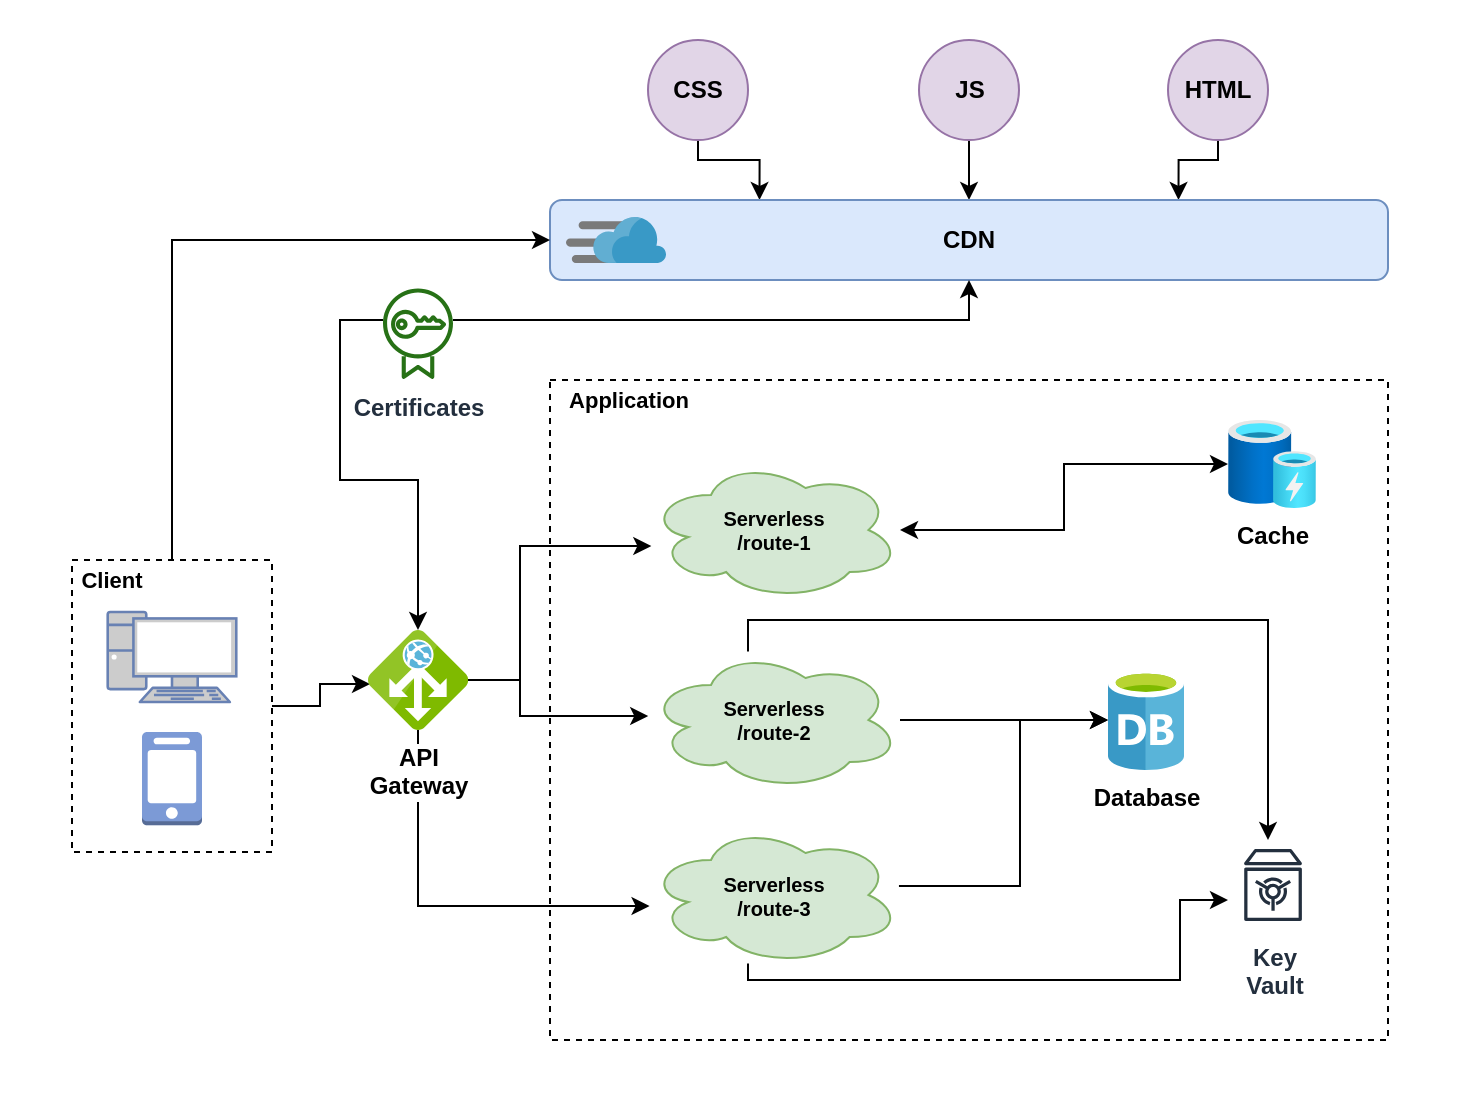 <mxfile version="14.9.6" type="device" pages="2"><diagram id="_NEc-SGerEWjStqQYjUG" name="v1"><mxGraphModel dx="852" dy="494" grid="1" gridSize="10" guides="1" tooltips="1" connect="1" arrows="1" fold="1" page="1" pageScale="1" pageWidth="827" pageHeight="1169" math="0" shadow="0"><root><mxCell id="0"/><mxCell id="1" parent="0"/><mxCell id="8_AECe_1H20szBX5Uapf-40" value="" style="rounded=0;whiteSpace=wrap;html=1;dashed=1;fontSize=10;fillColor=#ffffff;strokeColor=none;" parent="1" vertex="1"><mxGeometry x="30" y="110" width="740" height="550" as="geometry"/></mxCell><mxCell id="8_AECe_1H20szBX5Uapf-37" style="edgeStyle=orthogonalEdgeStyle;rounded=0;orthogonalLoop=1;jettySize=auto;html=1;entryX=0.02;entryY=0.54;entryDx=0;entryDy=0;entryPerimeter=0;fontSize=10;startArrow=none;startFill=0;" parent="1" source="8_AECe_1H20szBX5Uapf-36" target="8_AECe_1H20szBX5Uapf-1" edge="1"><mxGeometry relative="1" as="geometry"/></mxCell><mxCell id="8_AECe_1H20szBX5Uapf-33" style="edgeStyle=orthogonalEdgeStyle;rounded=0;orthogonalLoop=1;jettySize=auto;html=1;fontSize=10;startArrow=none;startFill=0;" parent="1" source="8_AECe_1H20szBX5Uapf-31" target="8_AECe_1H20szBX5Uapf-1" edge="1"><mxGeometry relative="1" as="geometry"><mxPoint x="250" y="390" as="targetPoint"/><Array as="points"><mxPoint x="200" y="270"/><mxPoint x="200" y="350"/><mxPoint x="239" y="350"/></Array></mxGeometry></mxCell><mxCell id="G-pMT1rj5Qp5wIcVKRZM-9" value="" style="rounded=0;whiteSpace=wrap;html=1;dashed=1;" parent="1" vertex="1"><mxGeometry x="305" y="300" width="419" height="330" as="geometry"/></mxCell><mxCell id="G-pMT1rj5Qp5wIcVKRZM-13" value="Application" style="text;html=1;strokeColor=none;fillColor=none;align=center;verticalAlign=middle;whiteSpace=wrap;rounded=0;dashed=1;fontStyle=1;fontSize=11;" parent="1" vertex="1"><mxGeometry x="305" y="300" width="79" height="20" as="geometry"/></mxCell><mxCell id="G-pMT1rj5Qp5wIcVKRZM-70" style="edgeStyle=orthogonalEdgeStyle;rounded=0;jumpStyle=arc;orthogonalLoop=1;jettySize=auto;html=1;entryX=0.25;entryY=0;entryDx=0;entryDy=0;fontSize=11;" parent="1" source="G-pMT1rj5Qp5wIcVKRZM-27" target="G-pMT1rj5Qp5wIcVKRZM-21" edge="1"><mxGeometry relative="1" as="geometry"><Array as="points"><mxPoint x="379" y="190"/><mxPoint x="410" y="190"/></Array></mxGeometry></mxCell><mxCell id="G-pMT1rj5Qp5wIcVKRZM-27" value="CSS" style="ellipse;whiteSpace=wrap;html=1;aspect=fixed;fontSize=12;fillColor=#e1d5e7;strokeColor=#9673a6;fontStyle=1" parent="1" vertex="1"><mxGeometry x="354" y="130" width="50" height="50" as="geometry"/></mxCell><mxCell id="G-pMT1rj5Qp5wIcVKRZM-71" style="edgeStyle=orthogonalEdgeStyle;rounded=0;jumpStyle=arc;orthogonalLoop=1;jettySize=auto;html=1;fontSize=11;" parent="1" source="G-pMT1rj5Qp5wIcVKRZM-28" target="G-pMT1rj5Qp5wIcVKRZM-21" edge="1"><mxGeometry relative="1" as="geometry"><Array as="points"><mxPoint x="515" y="170"/><mxPoint x="515" y="170"/></Array></mxGeometry></mxCell><mxCell id="G-pMT1rj5Qp5wIcVKRZM-28" value="JS" style="ellipse;whiteSpace=wrap;html=1;aspect=fixed;fontSize=12;fillColor=#e1d5e7;strokeColor=#9673a6;fontStyle=1" parent="1" vertex="1"><mxGeometry x="489.5" y="130" width="50" height="50" as="geometry"/></mxCell><mxCell id="G-pMT1rj5Qp5wIcVKRZM-72" style="edgeStyle=orthogonalEdgeStyle;rounded=0;jumpStyle=arc;orthogonalLoop=1;jettySize=auto;html=1;entryX=0.75;entryY=0;entryDx=0;entryDy=0;fontSize=11;" parent="1" source="G-pMT1rj5Qp5wIcVKRZM-29" target="G-pMT1rj5Qp5wIcVKRZM-21" edge="1"><mxGeometry relative="1" as="geometry"><Array as="points"><mxPoint x="639" y="190"/><mxPoint x="619" y="190"/></Array></mxGeometry></mxCell><mxCell id="G-pMT1rj5Qp5wIcVKRZM-29" value="HTML" style="ellipse;whiteSpace=wrap;html=1;aspect=fixed;fontSize=12;fillColor=#e1d5e7;strokeColor=#9673a6;fontStyle=1" parent="1" vertex="1"><mxGeometry x="614" y="130" width="50" height="50" as="geometry"/></mxCell><mxCell id="G-pMT1rj5Qp5wIcVKRZM-61" value="" style="group" parent="1" vertex="1" connectable="0"><mxGeometry x="305" y="210" width="419" height="40" as="geometry"/></mxCell><mxCell id="G-pMT1rj5Qp5wIcVKRZM-21" value="CDN" style="rounded=1;whiteSpace=wrap;html=1;fontSize=12;fillColor=#dae8fc;strokeColor=#6c8ebf;fontStyle=1" parent="G-pMT1rj5Qp5wIcVKRZM-61" vertex="1"><mxGeometry width="419" height="40" as="geometry"/></mxCell><mxCell id="G-pMT1rj5Qp5wIcVKRZM-22" value="" style="aspect=fixed;html=1;points=[];align=center;image;fontSize=12;image=img/lib/mscae/Content_Delivery_Network.svg;fillColor=none;" parent="G-pMT1rj5Qp5wIcVKRZM-61" vertex="1"><mxGeometry x="8" y="8.5" width="50" height="23" as="geometry"/></mxCell><mxCell id="8_AECe_1H20szBX5Uapf-7" style="edgeStyle=orthogonalEdgeStyle;rounded=0;orthogonalLoop=1;jettySize=auto;html=1;" parent="1" source="8_AECe_1H20szBX5Uapf-1" target="8_AECe_1H20szBX5Uapf-4" edge="1"><mxGeometry relative="1" as="geometry"><Array as="points"><mxPoint x="290" y="450"/><mxPoint x="290" y="383"/></Array></mxGeometry></mxCell><mxCell id="8_AECe_1H20szBX5Uapf-8" style="edgeStyle=orthogonalEdgeStyle;rounded=0;orthogonalLoop=1;jettySize=auto;html=1;" parent="1" source="8_AECe_1H20szBX5Uapf-1" target="8_AECe_1H20szBX5Uapf-5" edge="1"><mxGeometry relative="1" as="geometry"><Array as="points"><mxPoint x="290" y="450"/><mxPoint x="290" y="468"/></Array></mxGeometry></mxCell><mxCell id="8_AECe_1H20szBX5Uapf-9" style="edgeStyle=orthogonalEdgeStyle;rounded=0;orthogonalLoop=1;jettySize=auto;html=1;" parent="1" source="8_AECe_1H20szBX5Uapf-1" target="8_AECe_1H20szBX5Uapf-6" edge="1"><mxGeometry relative="1" as="geometry"><Array as="points"><mxPoint x="239" y="563"/></Array></mxGeometry></mxCell><mxCell id="8_AECe_1H20szBX5Uapf-1" value="API&lt;br&gt;Gateway" style="aspect=fixed;html=1;points=[];align=center;image;fontSize=12;image=img/lib/mscae/Application_Gateway.svg;fontStyle=1" parent="1" vertex="1"><mxGeometry x="214" y="425" width="50" height="50" as="geometry"/></mxCell><mxCell id="8_AECe_1H20szBX5Uapf-16" style="edgeStyle=orthogonalEdgeStyle;rounded=0;orthogonalLoop=1;jettySize=auto;html=1;startArrow=classic;startFill=1;" parent="1" source="8_AECe_1H20szBX5Uapf-4" target="8_AECe_1H20szBX5Uapf-12" edge="1"><mxGeometry relative="1" as="geometry"/></mxCell><mxCell id="8_AECe_1H20szBX5Uapf-4" value="Serverless&lt;br style=&quot;font-size: 10px&quot;&gt;/route-1" style="ellipse;shape=cloud;whiteSpace=wrap;html=1;fillColor=#d5e8d4;fontSize=10;fontStyle=1;strokeColor=#82b366;" parent="1" vertex="1"><mxGeometry x="354" y="340" width="126" height="70" as="geometry"/></mxCell><mxCell id="8_AECe_1H20szBX5Uapf-21" style="edgeStyle=orthogonalEdgeStyle;rounded=0;orthogonalLoop=1;jettySize=auto;html=1;" parent="1" source="8_AECe_1H20szBX5Uapf-5" target="8_AECe_1H20szBX5Uapf-11" edge="1"><mxGeometry relative="1" as="geometry"/></mxCell><mxCell id="8_AECe_1H20szBX5Uapf-24" style="edgeStyle=orthogonalEdgeStyle;rounded=0;orthogonalLoop=1;jettySize=auto;html=1;" parent="1" source="8_AECe_1H20szBX5Uapf-5" target="8_AECe_1H20szBX5Uapf-14" edge="1"><mxGeometry relative="1" as="geometry"><Array as="points"><mxPoint x="404" y="420"/><mxPoint x="664" y="420"/></Array></mxGeometry></mxCell><mxCell id="8_AECe_1H20szBX5Uapf-5" value="Serverless&lt;br style=&quot;font-size: 10px&quot;&gt;/route-2" style="ellipse;shape=cloud;whiteSpace=wrap;html=1;fillColor=#d5e8d4;strokeColor=#82b366;fontStyle=1;fontSize=10;" parent="1" vertex="1"><mxGeometry x="354" y="435" width="126" height="70" as="geometry"/></mxCell><mxCell id="8_AECe_1H20szBX5Uapf-22" style="edgeStyle=orthogonalEdgeStyle;rounded=0;orthogonalLoop=1;jettySize=auto;html=1;" parent="1" source="8_AECe_1H20szBX5Uapf-6" target="8_AECe_1H20szBX5Uapf-11" edge="1"><mxGeometry relative="1" as="geometry"><Array as="points"><mxPoint x="540" y="553"/><mxPoint x="540" y="470"/></Array></mxGeometry></mxCell><mxCell id="8_AECe_1H20szBX5Uapf-23" style="edgeStyle=orthogonalEdgeStyle;rounded=0;orthogonalLoop=1;jettySize=auto;html=1;" parent="1" source="8_AECe_1H20szBX5Uapf-6" target="8_AECe_1H20szBX5Uapf-14" edge="1"><mxGeometry relative="1" as="geometry"><Array as="points"><mxPoint x="404" y="600"/><mxPoint x="620" y="600"/><mxPoint x="620" y="560"/></Array></mxGeometry></mxCell><mxCell id="8_AECe_1H20szBX5Uapf-6" value="Serverless&lt;br style=&quot;font-size: 10px&quot;&gt;/route-3" style="ellipse;shape=cloud;whiteSpace=wrap;html=1;fillColor=#d5e8d4;strokeColor=#82b366;fontSize=10;fontStyle=1" parent="1" vertex="1"><mxGeometry x="354" y="522.5" width="126" height="70" as="geometry"/></mxCell><mxCell id="8_AECe_1H20szBX5Uapf-11" value="Database" style="aspect=fixed;html=1;points=[];align=center;image;fontSize=12;image=img/lib/mscae/Database_General.svg;fillColor=none;fontStyle=1" parent="1" vertex="1"><mxGeometry x="584" y="445" width="38" height="50" as="geometry"/></mxCell><mxCell id="8_AECe_1H20szBX5Uapf-12" value="Cache" style="aspect=fixed;html=1;points=[];align=center;image;fontSize=12;image=img/lib/azure2/general/Cache.svg;fillColor=none;fontStyle=1" parent="1" vertex="1"><mxGeometry x="644" y="320" width="44" height="44" as="geometry"/></mxCell><mxCell id="8_AECe_1H20szBX5Uapf-14" value="Key&lt;br&gt;Vault" style="outlineConnect=0;fontColor=#232F3E;gradientColor=none;strokeColor=#232F3E;fillColor=#ffffff;dashed=0;verticalLabelPosition=bottom;verticalAlign=top;align=center;html=1;fontSize=12;fontStyle=1;aspect=fixed;shape=mxgraph.aws4.resourceIcon;resIcon=mxgraph.aws4.vault;" parent="1" vertex="1"><mxGeometry x="644" y="530" width="45" height="45" as="geometry"/></mxCell><mxCell id="8_AECe_1H20szBX5Uapf-34" style="edgeStyle=orthogonalEdgeStyle;rounded=0;orthogonalLoop=1;jettySize=auto;html=1;fontSize=10;startArrow=none;startFill=0;exitX=0.5;exitY=0;exitDx=0;exitDy=0;entryX=0;entryY=0.5;entryDx=0;entryDy=0;" parent="1" source="8_AECe_1H20szBX5Uapf-36" target="G-pMT1rj5Qp5wIcVKRZM-21" edge="1"><mxGeometry relative="1" as="geometry"><mxPoint x="140" y="350" as="sourcePoint"/><mxPoint x="305" y="210" as="targetPoint"/><Array as="points"><mxPoint x="116" y="230"/></Array></mxGeometry></mxCell><mxCell id="8_AECe_1H20szBX5Uapf-32" style="edgeStyle=orthogonalEdgeStyle;rounded=0;orthogonalLoop=1;jettySize=auto;html=1;entryX=0.5;entryY=1;entryDx=0;entryDy=0;fontSize=10;startArrow=none;startFill=0;" parent="1" source="8_AECe_1H20szBX5Uapf-31" target="G-pMT1rj5Qp5wIcVKRZM-21" edge="1"><mxGeometry relative="1" as="geometry"><Array as="points"><mxPoint x="515" y="270"/></Array></mxGeometry></mxCell><mxCell id="8_AECe_1H20szBX5Uapf-31" value="Certificates" style="outlineConnect=0;fontColor=#232F3E;gradientColor=none;fillColor=#277116;strokeColor=none;dashed=0;verticalLabelPosition=bottom;verticalAlign=top;align=center;html=1;fontSize=12;fontStyle=1;aspect=fixed;pointerEvents=1;shape=mxgraph.aws4.certificate_manager;" parent="1" vertex="1"><mxGeometry x="221.5" y="253.73" width="35" height="46.27" as="geometry"/></mxCell><mxCell id="8_AECe_1H20szBX5Uapf-39" value="" style="group;fillColor=#ffffff;" parent="1" vertex="1" connectable="0"><mxGeometry x="66" y="390" width="100" height="146" as="geometry"/></mxCell><mxCell id="8_AECe_1H20szBX5Uapf-36" value="" style="rounded=0;whiteSpace=wrap;html=1;fontSize=10;strokeColor=#000000;fillColor=none;dashed=1;" parent="8_AECe_1H20szBX5Uapf-39" vertex="1"><mxGeometry width="100" height="146" as="geometry"/></mxCell><mxCell id="8_AECe_1H20szBX5Uapf-27" value="" style="outlineConnect=0;dashed=0;verticalLabelPosition=bottom;verticalAlign=top;align=center;html=1;shape=mxgraph.aws3.mobile_client;gradientColor=none;aspect=fixed;strokeColor=#6881B3;fillColor=#7C9AD6;" parent="8_AECe_1H20szBX5Uapf-39" vertex="1"><mxGeometry x="35" y="86" width="30" height="46.67" as="geometry"/></mxCell><mxCell id="8_AECe_1H20szBX5Uapf-28" value="" style="fontColor=#0066CC;verticalAlign=top;verticalLabelPosition=bottom;labelPosition=center;align=center;html=1;outlineConnect=0;fillColor=#CCCCCC;strokeColor=#6881B3;gradientColor=none;gradientDirection=north;strokeWidth=2;shape=mxgraph.networks.pc;aspect=fixed;" parent="8_AECe_1H20szBX5Uapf-39" vertex="1"><mxGeometry x="17.85" y="26" width="64.29" height="45" as="geometry"/></mxCell><mxCell id="8_AECe_1H20szBX5Uapf-38" value="Client" style="text;html=1;strokeColor=none;fillColor=none;align=center;verticalAlign=middle;whiteSpace=wrap;rounded=0;dashed=1;fontStyle=1;fontSize=11;" parent="8_AECe_1H20szBX5Uapf-39" vertex="1"><mxGeometry width="40" height="20" as="geometry"/></mxCell></root></mxGraphModel></diagram><diagram name="v2" id="rCFo4-Us7YWVvLWuVpzO"><mxGraphModel dx="868" dy="510" grid="1" gridSize="10" guides="1" tooltips="1" connect="1" arrows="1" fold="1" page="1" pageScale="1" pageWidth="827" pageHeight="1169" math="0" shadow="0"><root><mxCell id="pfdExm_PxjaLBTvBwmHZ-0"/><mxCell id="pfdExm_PxjaLBTvBwmHZ-1" parent="pfdExm_PxjaLBTvBwmHZ-0"/><mxCell id="pfdExm_PxjaLBTvBwmHZ-2" value="" style="rounded=0;whiteSpace=wrap;html=1;dashed=1;fontSize=10;fillColor=#ffffff;strokeColor=none;" vertex="1" parent="pfdExm_PxjaLBTvBwmHZ-1"><mxGeometry x="30" y="100" width="740" height="620" as="geometry"/></mxCell><mxCell id="pfdExm_PxjaLBTvBwmHZ-3" style="edgeStyle=orthogonalEdgeStyle;rounded=0;orthogonalLoop=1;jettySize=auto;html=1;entryX=0.02;entryY=0.54;entryDx=0;entryDy=0;entryPerimeter=0;fontSize=10;startArrow=none;startFill=0;" edge="1" parent="pfdExm_PxjaLBTvBwmHZ-1" source="pfdExm_PxjaLBTvBwmHZ-35" target="pfdExm_PxjaLBTvBwmHZ-19"><mxGeometry relative="1" as="geometry"/></mxCell><mxCell id="pfdExm_PxjaLBTvBwmHZ-5" value="" style="rounded=0;whiteSpace=wrap;html=1;dashed=1;" vertex="1" parent="pfdExm_PxjaLBTvBwmHZ-1"><mxGeometry x="300" y="300" width="424" height="310" as="geometry"/></mxCell><mxCell id="pfdExm_PxjaLBTvBwmHZ-6" value="Application" style="text;html=1;strokeColor=none;fillColor=none;align=center;verticalAlign=middle;whiteSpace=wrap;rounded=0;dashed=1;fontStyle=1;fontSize=11;" vertex="1" parent="pfdExm_PxjaLBTvBwmHZ-1"><mxGeometry x="300" y="300" width="79" height="20" as="geometry"/></mxCell><mxCell id="pfdExm_PxjaLBTvBwmHZ-7" style="edgeStyle=orthogonalEdgeStyle;rounded=0;jumpStyle=arc;orthogonalLoop=1;jettySize=auto;html=1;entryX=0.25;entryY=0;entryDx=0;entryDy=0;fontSize=11;" edge="1" parent="pfdExm_PxjaLBTvBwmHZ-1" source="pfdExm_PxjaLBTvBwmHZ-8" target="pfdExm_PxjaLBTvBwmHZ-14"><mxGeometry relative="1" as="geometry"><Array as="points"><mxPoint x="379" y="190"/><mxPoint x="410" y="190"/></Array></mxGeometry></mxCell><mxCell id="pfdExm_PxjaLBTvBwmHZ-8" value="CSS" style="ellipse;whiteSpace=wrap;html=1;aspect=fixed;fontSize=12;fillColor=#e1d5e7;strokeColor=#9673a6;fontStyle=1" vertex="1" parent="pfdExm_PxjaLBTvBwmHZ-1"><mxGeometry x="354" y="130" width="50" height="50" as="geometry"/></mxCell><mxCell id="pfdExm_PxjaLBTvBwmHZ-9" style="edgeStyle=orthogonalEdgeStyle;rounded=0;jumpStyle=arc;orthogonalLoop=1;jettySize=auto;html=1;fontSize=11;" edge="1" parent="pfdExm_PxjaLBTvBwmHZ-1" source="pfdExm_PxjaLBTvBwmHZ-10" target="pfdExm_PxjaLBTvBwmHZ-14"><mxGeometry relative="1" as="geometry"><Array as="points"><mxPoint x="515" y="170"/><mxPoint x="515" y="170"/></Array></mxGeometry></mxCell><mxCell id="pfdExm_PxjaLBTvBwmHZ-10" value="JS" style="ellipse;whiteSpace=wrap;html=1;aspect=fixed;fontSize=12;fillColor=#e1d5e7;strokeColor=#9673a6;fontStyle=1" vertex="1" parent="pfdExm_PxjaLBTvBwmHZ-1"><mxGeometry x="489.5" y="130" width="50" height="50" as="geometry"/></mxCell><mxCell id="pfdExm_PxjaLBTvBwmHZ-11" style="edgeStyle=orthogonalEdgeStyle;rounded=0;jumpStyle=arc;orthogonalLoop=1;jettySize=auto;html=1;entryX=0.75;entryY=0;entryDx=0;entryDy=0;fontSize=11;" edge="1" parent="pfdExm_PxjaLBTvBwmHZ-1" source="pfdExm_PxjaLBTvBwmHZ-12" target="pfdExm_PxjaLBTvBwmHZ-14"><mxGeometry relative="1" as="geometry"><Array as="points"><mxPoint x="639" y="190"/><mxPoint x="619" y="190"/></Array></mxGeometry></mxCell><mxCell id="pfdExm_PxjaLBTvBwmHZ-12" value="HTML" style="ellipse;whiteSpace=wrap;html=1;aspect=fixed;fontSize=12;fillColor=#e1d5e7;strokeColor=#9673a6;fontStyle=1" vertex="1" parent="pfdExm_PxjaLBTvBwmHZ-1"><mxGeometry x="614" y="130" width="50" height="50" as="geometry"/></mxCell><mxCell id="pfdExm_PxjaLBTvBwmHZ-13" value="" style="group" vertex="1" connectable="0" parent="pfdExm_PxjaLBTvBwmHZ-1"><mxGeometry x="305" y="210" width="419" height="40" as="geometry"/></mxCell><mxCell id="pfdExm_PxjaLBTvBwmHZ-14" value="CDN" style="rounded=1;whiteSpace=wrap;html=1;fontSize=12;fillColor=#dae8fc;strokeColor=#6c8ebf;fontStyle=1" vertex="1" parent="pfdExm_PxjaLBTvBwmHZ-13"><mxGeometry width="419" height="40" as="geometry"/></mxCell><mxCell id="pfdExm_PxjaLBTvBwmHZ-15" value="" style="aspect=fixed;html=1;points=[];align=center;image;fontSize=12;image=img/lib/mscae/Content_Delivery_Network.svg;fillColor=none;" vertex="1" parent="pfdExm_PxjaLBTvBwmHZ-13"><mxGeometry x="8" y="8.5" width="50" height="23" as="geometry"/></mxCell><mxCell id="pfdExm_PxjaLBTvBwmHZ-16" style="edgeStyle=orthogonalEdgeStyle;rounded=0;orthogonalLoop=1;jettySize=auto;html=1;" edge="1" parent="pfdExm_PxjaLBTvBwmHZ-1" source="pfdExm_PxjaLBTvBwmHZ-19"><mxGeometry relative="1" as="geometry"><Array as="points"><mxPoint x="320" y="450"/><mxPoint x="320" y="382"/></Array><mxPoint x="390" y="383" as="targetPoint"/></mxGeometry></mxCell><mxCell id="pfdExm_PxjaLBTvBwmHZ-17" style="edgeStyle=orthogonalEdgeStyle;rounded=0;orthogonalLoop=1;jettySize=auto;html=1;" edge="1" parent="pfdExm_PxjaLBTvBwmHZ-1" source="pfdExm_PxjaLBTvBwmHZ-19"><mxGeometry relative="1" as="geometry"><Array as="points"><mxPoint x="320" y="450"/><mxPoint x="320" y="477"/></Array><mxPoint x="390" y="478" as="targetPoint"/></mxGeometry></mxCell><mxCell id="pfdExm_PxjaLBTvBwmHZ-18" style="edgeStyle=orthogonalEdgeStyle;rounded=0;orthogonalLoop=1;jettySize=auto;html=1;entryX=0.056;entryY=0.511;entryDx=0;entryDy=0;entryPerimeter=0;" edge="1" parent="pfdExm_PxjaLBTvBwmHZ-1" source="pfdExm_PxjaLBTvBwmHZ-19" target="pfdExm_PxjaLBTvBwmHZ-27"><mxGeometry relative="1" as="geometry"><Array as="points"><mxPoint x="320" y="450"/><mxPoint x="320" y="562"/></Array><mxPoint x="384" y="564" as="targetPoint"/></mxGeometry></mxCell><mxCell id="tkNCObKVjOHiDmTTc-2u-1" style="edgeStyle=orthogonalEdgeStyle;rounded=0;orthogonalLoop=1;jettySize=auto;html=1;entryX=0;entryY=0.5;entryDx=0;entryDy=0;entryPerimeter=0;startArrow=classic;startFill=1;" edge="1" parent="pfdExm_PxjaLBTvBwmHZ-1" source="pfdExm_PxjaLBTvBwmHZ-19" target="tkNCObKVjOHiDmTTc-2u-0"><mxGeometry relative="1" as="geometry"><Array as="points"><mxPoint x="239" y="660"/></Array></mxGeometry></mxCell><mxCell id="tkNCObKVjOHiDmTTc-2u-2" value="Text" style="edgeLabel;html=1;align=center;verticalAlign=middle;resizable=0;points=[];" vertex="1" connectable="0" parent="tkNCObKVjOHiDmTTc-2u-1"><mxGeometry x="-0.013" y="1" relative="1" as="geometry"><mxPoint as="offset"/></mxGeometry></mxCell><mxCell id="tkNCObKVjOHiDmTTc-2u-3" value="AuthZ" style="edgeLabel;html=1;align=center;verticalAlign=middle;resizable=0;points=[];fontStyle=1;fontSize=10;" vertex="1" connectable="0" parent="tkNCObKVjOHiDmTTc-2u-1"><mxGeometry x="-0.013" relative="1" as="geometry"><mxPoint as="offset"/></mxGeometry></mxCell><mxCell id="pfdExm_PxjaLBTvBwmHZ-19" value="" style="aspect=fixed;html=1;points=[];align=center;image;fontSize=12;image=img/lib/mscae/Application_Gateway.svg;fontStyle=1" vertex="1" parent="pfdExm_PxjaLBTvBwmHZ-1"><mxGeometry x="214" y="425" width="50" height="50" as="geometry"/></mxCell><mxCell id="pfdExm_PxjaLBTvBwmHZ-20" style="edgeStyle=orthogonalEdgeStyle;rounded=0;orthogonalLoop=1;jettySize=auto;html=1;startArrow=none;startFill=0;jumpStyle=arc;" edge="1" parent="pfdExm_PxjaLBTvBwmHZ-1" source="pfdExm_PxjaLBTvBwmHZ-21" target="pfdExm_PxjaLBTvBwmHZ-29"><mxGeometry relative="1" as="geometry"><Array as="points"><mxPoint x="447" y="320"/><mxPoint x="650" y="320"/></Array></mxGeometry></mxCell><mxCell id="tkNCObKVjOHiDmTTc-2u-7" style="edgeStyle=orthogonalEdgeStyle;rounded=0;orthogonalLoop=1;jettySize=auto;html=1;startArrow=none;startFill=0;jumpStyle=arc;" edge="1" parent="pfdExm_PxjaLBTvBwmHZ-1" source="pfdExm_PxjaLBTvBwmHZ-21" target="pfdExm_PxjaLBTvBwmHZ-28"><mxGeometry relative="1" as="geometry"><Array as="points"><mxPoint x="447" y="320"/><mxPoint x="700" y="320"/><mxPoint x="700" y="551"/></Array></mxGeometry></mxCell><mxCell id="pfdExm_PxjaLBTvBwmHZ-21" value="Serverless&lt;br style=&quot;font-size: 10px&quot;&gt;/route-1" style="ellipse;shape=cloud;whiteSpace=wrap;html=1;fillColor=#d5e8d4;fontSize=10;fontStyle=1;strokeColor=#82b366;" vertex="1" parent="pfdExm_PxjaLBTvBwmHZ-1"><mxGeometry x="384" y="343.75" width="126" height="70" as="geometry"/></mxCell><mxCell id="tkNCObKVjOHiDmTTc-2u-5" style="edgeStyle=orthogonalEdgeStyle;rounded=0;orthogonalLoop=1;jettySize=auto;html=1;startArrow=none;startFill=0;jumpStyle=arc;" edge="1" parent="pfdExm_PxjaLBTvBwmHZ-1" source="pfdExm_PxjaLBTvBwmHZ-24" target="pfdExm_PxjaLBTvBwmHZ-29"><mxGeometry relative="1" as="geometry"><Array as="points"><mxPoint x="447" y="420"/><mxPoint x="540" y="420"/><mxPoint x="540" y="379"/></Array></mxGeometry></mxCell><mxCell id="M5GdqOnZZ0D_9ALWxuhx-1" style="edgeStyle=orthogonalEdgeStyle;rounded=0;jumpStyle=arc;orthogonalLoop=1;jettySize=auto;html=1;startArrow=none;startFill=0;" edge="1" parent="pfdExm_PxjaLBTvBwmHZ-1" source="pfdExm_PxjaLBTvBwmHZ-24" target="M5GdqOnZZ0D_9ALWxuhx-0"><mxGeometry relative="1" as="geometry"><Array as="points"><mxPoint x="560" y="474"/><mxPoint x="560" y="465"/></Array></mxGeometry></mxCell><mxCell id="pfdExm_PxjaLBTvBwmHZ-24" value="Serverless&lt;br style=&quot;font-size: 10px&quot;&gt;/route-2" style="ellipse;shape=cloud;whiteSpace=wrap;html=1;fillColor=#d5e8d4;strokeColor=#82b366;fontStyle=1;fontSize=10;" vertex="1" parent="pfdExm_PxjaLBTvBwmHZ-1"><mxGeometry x="384" y="438.75" width="126" height="70" as="geometry"/></mxCell><mxCell id="tkNCObKVjOHiDmTTc-2u-9" style="edgeStyle=orthogonalEdgeStyle;rounded=0;orthogonalLoop=1;jettySize=auto;html=1;startArrow=none;startFill=0;jumpStyle=arc;" edge="1" parent="pfdExm_PxjaLBTvBwmHZ-1" source="pfdExm_PxjaLBTvBwmHZ-27" target="pfdExm_PxjaLBTvBwmHZ-28"><mxGeometry relative="1" as="geometry"><Array as="points"><mxPoint x="610" y="561"/><mxPoint x="610" y="561"/></Array></mxGeometry></mxCell><mxCell id="tkNCObKVjOHiDmTTc-2u-10" style="edgeStyle=orthogonalEdgeStyle;rounded=0;jumpStyle=arc;orthogonalLoop=1;jettySize=auto;html=1;startArrow=none;startFill=0;" edge="1" parent="pfdExm_PxjaLBTvBwmHZ-1" source="pfdExm_PxjaLBTvBwmHZ-27" target="pfdExm_PxjaLBTvBwmHZ-29"><mxGeometry relative="1" as="geometry"><Array as="points"><mxPoint x="447" y="520"/><mxPoint x="540" y="520"/><mxPoint x="540" y="379"/></Array></mxGeometry></mxCell><mxCell id="pfdExm_PxjaLBTvBwmHZ-27" value="Serverless&lt;br style=&quot;font-size: 10px&quot;&gt;/route-3" style="ellipse;shape=cloud;whiteSpace=wrap;html=1;fillColor=#d5e8d4;strokeColor=#82b366;fontSize=10;fontStyle=1" vertex="1" parent="pfdExm_PxjaLBTvBwmHZ-1"><mxGeometry x="384" y="526.25" width="126" height="70" as="geometry"/></mxCell><mxCell id="pfdExm_PxjaLBTvBwmHZ-28" value="Database" style="aspect=fixed;html=1;points=[];align=center;image;fontSize=12;image=img/lib/mscae/Database_General.svg;fillColor=none;fontStyle=1" vertex="1" parent="pfdExm_PxjaLBTvBwmHZ-1"><mxGeometry x="638" y="526.25" width="38" height="50" as="geometry"/></mxCell><mxCell id="pfdExm_PxjaLBTvBwmHZ-29" value="Cache" style="aspect=fixed;html=1;points=[];align=center;image;fontSize=12;image=img/lib/azure2/general/Cache.svg;fillColor=none;fontStyle=1" vertex="1" parent="pfdExm_PxjaLBTvBwmHZ-1"><mxGeometry x="638" y="356.75" width="44" height="44" as="geometry"/></mxCell><mxCell id="pfdExm_PxjaLBTvBwmHZ-31" style="edgeStyle=orthogonalEdgeStyle;rounded=0;orthogonalLoop=1;jettySize=auto;html=1;fontSize=10;startArrow=none;startFill=0;exitX=0.5;exitY=0;exitDx=0;exitDy=0;" edge="1" parent="pfdExm_PxjaLBTvBwmHZ-1" source="pfdExm_PxjaLBTvBwmHZ-35" target="pfdExm_PxjaLBTvBwmHZ-33"><mxGeometry relative="1" as="geometry"><mxPoint x="140" y="350" as="sourcePoint"/><mxPoint x="305" y="210" as="targetPoint"/><Array as="points"><mxPoint x="116" y="233"/></Array></mxGeometry></mxCell><mxCell id="pfdExm_PxjaLBTvBwmHZ-32" style="edgeStyle=orthogonalEdgeStyle;rounded=0;orthogonalLoop=1;jettySize=auto;html=1;fontSize=10;startArrow=none;startFill=0;" edge="1" parent="pfdExm_PxjaLBTvBwmHZ-1" source="pfdExm_PxjaLBTvBwmHZ-33" target="pfdExm_PxjaLBTvBwmHZ-14"><mxGeometry relative="1" as="geometry"><Array as="points"/></mxGeometry></mxCell><mxCell id="pfdExm_PxjaLBTvBwmHZ-34" value="" style="group;fillColor=#ffffff;" vertex="1" connectable="0" parent="pfdExm_PxjaLBTvBwmHZ-1"><mxGeometry x="66" y="390" width="100" height="146" as="geometry"/></mxCell><mxCell id="pfdExm_PxjaLBTvBwmHZ-35" value="" style="rounded=0;whiteSpace=wrap;html=1;fontSize=10;strokeColor=#000000;fillColor=none;dashed=1;" vertex="1" parent="pfdExm_PxjaLBTvBwmHZ-34"><mxGeometry width="100" height="146" as="geometry"/></mxCell><mxCell id="pfdExm_PxjaLBTvBwmHZ-36" value="" style="outlineConnect=0;dashed=0;verticalLabelPosition=bottom;verticalAlign=top;align=center;html=1;shape=mxgraph.aws3.mobile_client;gradientColor=none;aspect=fixed;strokeColor=#6881B3;fillColor=#7C9AD6;" vertex="1" parent="pfdExm_PxjaLBTvBwmHZ-34"><mxGeometry x="35" y="86" width="30" height="46.67" as="geometry"/></mxCell><mxCell id="pfdExm_PxjaLBTvBwmHZ-37" value="" style="fontColor=#0066CC;verticalAlign=top;verticalLabelPosition=bottom;labelPosition=center;align=center;html=1;outlineConnect=0;fillColor=#CCCCCC;strokeColor=#6881B3;gradientColor=none;gradientDirection=north;strokeWidth=2;shape=mxgraph.networks.pc;aspect=fixed;" vertex="1" parent="pfdExm_PxjaLBTvBwmHZ-34"><mxGeometry x="17.85" y="26" width="64.29" height="45" as="geometry"/></mxCell><mxCell id="pfdExm_PxjaLBTvBwmHZ-38" value="Client" style="text;html=1;strokeColor=none;fillColor=none;align=center;verticalAlign=middle;whiteSpace=wrap;rounded=0;dashed=1;fontStyle=1;fontSize=11;" vertex="1" parent="pfdExm_PxjaLBTvBwmHZ-34"><mxGeometry width="40" height="20" as="geometry"/></mxCell><mxCell id="pfdExm_PxjaLBTvBwmHZ-33" value="Certificates" style="outlineConnect=0;fontColor=#232F3E;gradientColor=none;fillColor=#277116;strokeColor=none;dashed=0;verticalLabelPosition=bottom;verticalAlign=top;align=center;html=1;fontSize=12;fontStyle=1;aspect=fixed;pointerEvents=1;shape=mxgraph.aws4.certificate_manager;" vertex="1" parent="pfdExm_PxjaLBTvBwmHZ-1"><mxGeometry x="166" y="206.87" width="35" height="46.27" as="geometry"/></mxCell><mxCell id="tkNCObKVjOHiDmTTc-2u-0" value="" style="outlineConnect=0;dashed=0;verticalLabelPosition=bottom;verticalAlign=top;align=center;html=1;shape=mxgraph.aws3.sts_2;fillColor=#759C3E;gradientColor=none;" vertex="1" parent="pfdExm_PxjaLBTvBwmHZ-1"><mxGeometry x="307.5" y="630" width="46.5" height="60" as="geometry"/></mxCell><mxCell id="M5GdqOnZZ0D_9ALWxuhx-0" value="Database" style="aspect=fixed;html=1;points=[];align=center;image;fontSize=12;image=img/lib/mscae/Database_General.svg;fillColor=none;fontStyle=1" vertex="1" parent="pfdExm_PxjaLBTvBwmHZ-1"><mxGeometry x="638" y="440" width="38" height="50" as="geometry"/></mxCell><mxCell id="M5GdqOnZZ0D_9ALWxuhx-2" value="&lt;font size=&quot;1&quot;&gt;&lt;b style=&quot;font-size: 9px&quot;&gt;HTTPS&lt;/b&gt;&lt;/font&gt;" style="text;html=1;strokeColor=none;fillColor=none;align=center;verticalAlign=middle;whiteSpace=wrap;rounded=0;" vertex="1" parent="pfdExm_PxjaLBTvBwmHZ-1"><mxGeometry x="166" y="425" width="40" height="20" as="geometry"/></mxCell><mxCell id="M5GdqOnZZ0D_9ALWxuhx-3" style="edgeStyle=orthogonalEdgeStyle;rounded=0;jumpStyle=arc;orthogonalLoop=1;jettySize=auto;html=1;startArrow=classic;startFill=1;" edge="1" parent="pfdExm_PxjaLBTvBwmHZ-1" source="pfdExm_PxjaLBTvBwmHZ-35" target="tkNCObKVjOHiDmTTc-2u-0"><mxGeometry relative="1" as="geometry"><Array as="points"><mxPoint x="116" y="660"/></Array></mxGeometry></mxCell><mxCell id="M5GdqOnZZ0D_9ALWxuhx-4" value="&lt;b&gt;&lt;font style=&quot;font-size: 10px&quot;&gt;AuthZ&lt;/font&gt;&lt;/b&gt;" style="edgeLabel;html=1;align=center;verticalAlign=middle;resizable=0;points=[];" vertex="1" connectable="0" parent="M5GdqOnZZ0D_9ALWxuhx-3"><mxGeometry x="-0.423" y="-1" relative="1" as="geometry"><mxPoint x="1" y="-31" as="offset"/></mxGeometry></mxCell><mxCell id="M5GdqOnZZ0D_9ALWxuhx-5" value="&lt;font style=&quot;font-size: 11px&quot;&gt;&lt;span style=&quot;font-weight: 700 ; background-color: rgb(255 , 255 , 255)&quot;&gt;API&lt;/span&gt;&lt;br style=&quot;font-weight: 700&quot;&gt;&lt;span style=&quot;font-weight: 700 ; background-color: rgb(255 , 255 , 255)&quot;&gt;Gateway&lt;/span&gt;&lt;/font&gt;" style="text;html=1;strokeColor=none;fillColor=none;align=center;verticalAlign=middle;whiteSpace=wrap;rounded=0;fontSize=10;" vertex="1" parent="pfdExm_PxjaLBTvBwmHZ-1"><mxGeometry x="219" y="400" width="40" height="20" as="geometry"/></mxCell></root></mxGraphModel></diagram></mxfile>